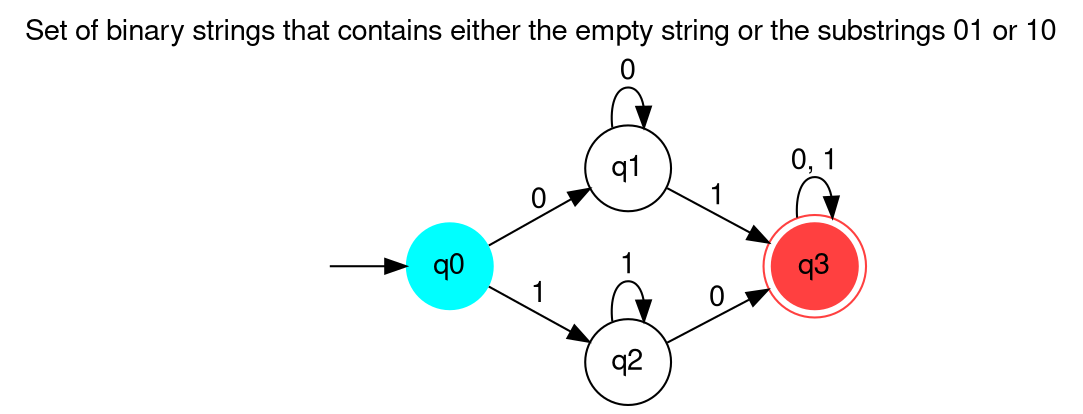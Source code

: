 /*digraph item_2b_NOTCOMPLEMENT {
	label = "Item 2b Not Complement";
	labelloc = top;
	labeljust = center;
	fontname="Helvetica,Arial,sans-serif"
	node [fontname="Helvetica,Arial,sans-serif"]
	edge [fontname="Helvetica,Arial,sans-serif"]
	rankdir=LR;
	
	"" [shape = none]
	
	node [shape = doublecircle]; q2;
	q2 [style="rounded,filled" color = brown1];

	node [shape = circle];
    q0 [style="rounded,filled" color = aqua]; 
	
    "" -> q0
	q0 -> q1 [label = "0"];
	q0 -> q0 [label = "1"];
	q1 -> q2 [label = "0"];
	q1 -> q1 [label = "1"];
	q2 -> q3 [label = "0"];
	q2 -> q2 [label = "1"];
	q3 -> q3 [label = "0, 1"];

}*/

/*digraph item_2b_COMPLEMENT {
	label = "Item 2B Complement";
	labelloc = top;
	labeljust = center;
	fontname="Helvetica,Arial,sans-serif"
	node [fontname="Helvetica,Arial,sans-serif"]
	edge [fontname="Helvetica,Arial,sans-serif"]
	rankdir=LR;
	
	"" [shape = none]
	
	node [shape = doublecircle]; q0 q1 q3;
	q0 [style="rounded,filled" color = brown1];
	q1 [style="rounded,filled" color = brown1];
	q3 [style="rounded,filled" color = brown1];
	
	node [shape = circle];

    "" -> q0
	q0 -> q1 [label = "0"];
	q0 -> q0 [label = "1"];
	q1 -> q2 [label = "0"];
	q1 -> q1 [label = "1"];
	q2 -> q3 [label = "0"];
	q2 -> q2 [label = "1"];
	q3 -> q3 [label = "0, 1"];
}*/

/*digraph item_2a_COMPLEMENT {
	label = "Set of binary strings that contain neither the substrings 01 nor 10";
	labelloc = top;
	labeljust = center;
	fontname="Helvetica,Arial,sans-serif"
	node [fontname="Helvetica,Arial,sans-serif"]
	edge [fontname="Helvetica,Arial,sans-serif"]
	rankdir=LR;
	
	"" [shape = none]
	
	node [shape = doublecircle]; q0 q1 q2;
	q0 [style="rounded,filled" color = brown1];
	q1 [style="rounded,filled" color = brown1];
	q2 [style="rounded,filled" color = brown1];

	node [shape = circle];

    "" -> q0
	q0 -> q1 [label = "0"];
	q0 -> q2 [label = "1"];
	q1 -> q1 [label = "0"];
	q1 -> q3 [label = "1"];
	q2 -> q3 [label = "0"];
	q2 -> q2 [label = "1"];
	q3 -> q3 [label = "0, 1"];
}*/

/*digraph item_2a_COMPLEMENT {
	label = "Set of binary strings that contains either the empty string or the substrings 01 or 10";
	labelloc = top;
	labeljust = center;
	fontname="Helvetica,Arial,sans-serif"
	node [fontname="Helvetica,Arial,sans-serif"]
	edge [fontname="Helvetica,Arial,sans-serif"]
	rankdir=LR;
	
	"" [shape = none]
	
	node [shape = doublecircle]; q3;
	q3 [style="rounded,filled" color = brown1];

	node [shape = circle];
    q0 [style="rounded,filled" color = aqua]; 

    "" -> q0
	q0 -> q1 [label = "0"];
	q0 -> q2 [label = "1"];
	q1 -> q1 [label = "0"];
	q1 -> q3 [label = "1"];
	q2 -> q3 [label = "0"];
	q2 -> q2 [label = "1"];
	q3 -> q3 [label = "0, 1"];
}
*/

digraph item_2a_COMPLEMENT {
	label = "Set of binary strings that contains either the empty string or the substrings 01 or 10";
	labelloc = top;
	labeljust = center;
	fontname="Helvetica,Arial,sans-serif"
	node [fontname="Helvetica,Arial,sans-serif"]
	edge [fontname="Helvetica,Arial,sans-serif"]
	rankdir=LR;
	
	"" [shape = none]
	
	node [shape = doublecircle]; q3;
	q3 [style="rounded,filled" color = brown1];

	node [shape = circle];
    q0 [style="rounded,filled" color = aqua]; 

    "" -> q0
	q0 -> q1 [label = "0"];
	q0 -> q2 [label = "1"];
	q1 -> q1 [label = "0"];
	q1 -> q3 [label = "1"];
	q2 -> q3 [label = "0"];
	q2 -> q2 [label = "1"];
	q3 -> q3 [label = "0, 1"];
}
